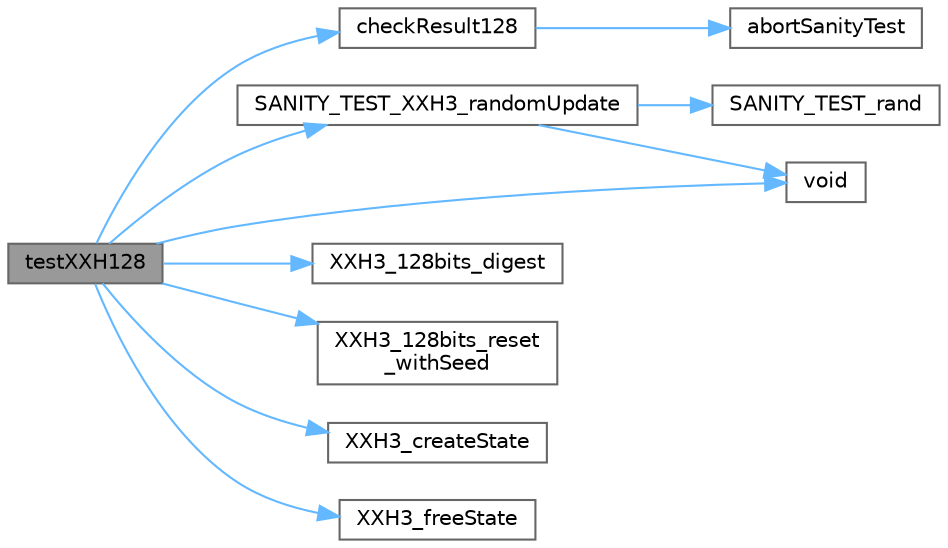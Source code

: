 digraph "testXXH128"
{
 // LATEX_PDF_SIZE
  bgcolor="transparent";
  edge [fontname=Helvetica,fontsize=10,labelfontname=Helvetica,labelfontsize=10];
  node [fontname=Helvetica,fontsize=10,shape=box,height=0.2,width=0.4];
  rankdir="LR";
  Node1 [id="Node000001",label="testXXH128",height=0.2,width=0.4,color="gray40", fillcolor="grey60", style="filled", fontcolor="black",tooltip=" "];
  Node1 -> Node2 [id="edge1_Node000001_Node000002",color="steelblue1",style="solid",tooltip=" "];
  Node2 [id="Node000002",label="checkResult128",height=0.2,width=0.4,color="grey40", fillcolor="white", style="filled",URL="$sanity__test_8c.html#a47115a515851ed048bcc99f379c0b6ab",tooltip=" "];
  Node2 -> Node3 [id="edge2_Node000002_Node000003",color="steelblue1",style="solid",tooltip=" "];
  Node3 [id="Node000003",label="abortSanityTest",height=0.2,width=0.4,color="grey40", fillcolor="white", style="filled",URL="$sanity__test_8c.html#a589757ee5d8335e8a3b9544e81832a2e",tooltip=" "];
  Node1 -> Node4 [id="edge3_Node000001_Node000004",color="steelblue1",style="solid",tooltip=" "];
  Node4 [id="Node000004",label="SANITY_TEST_XXH3_randomUpdate",height=0.2,width=0.4,color="grey40", fillcolor="white", style="filled",URL="$sanity__test_8c.html#a1a6743ee3ee54f1f6bdff6935f6c43ca",tooltip=" "];
  Node4 -> Node5 [id="edge4_Node000004_Node000005",color="steelblue1",style="solid",tooltip=" "];
  Node5 [id="Node000005",label="SANITY_TEST_rand",height=0.2,width=0.4,color="grey40", fillcolor="white", style="filled",URL="$sanity__test_8c.html#a4f680a570203241e585470516c2a5801",tooltip=" "];
  Node4 -> Node6 [id="edge5_Node000004_Node000006",color="steelblue1",style="solid",tooltip=" "];
  Node6 [id="Node000006",label="void",height=0.2,width=0.4,color="grey40", fillcolor="white", style="filled",URL="$mimalloc_8h.html#a9d6d8aef94ac19034a5f163606f84830",tooltip=" "];
  Node1 -> Node6 [id="edge6_Node000001_Node000006",color="steelblue1",style="solid",tooltip=" "];
  Node1 -> Node7 [id="edge7_Node000001_Node000007",color="steelblue1",style="solid",tooltip=" "];
  Node7 [id="Node000007",label="XXH3_128bits_digest",height=0.2,width=0.4,color="grey40", fillcolor="white", style="filled",URL="$group___x_x_h3__family.html#ga5facd9825a30f0259999390e20a118ed",tooltip="Returns the calculated XXH3 128-bit hash value from an XXH3_state_t."];
  Node1 -> Node8 [id="edge8_Node000001_Node000008",color="steelblue1",style="solid",tooltip=" "];
  Node8 [id="Node000008",label="XXH3_128bits_reset\l_withSeed",height=0.2,width=0.4,color="grey40", fillcolor="white", style="filled",URL="$group___x_x_h3__family.html#gacf85fb4be26ea21cfa925e846f81386a",tooltip="Resets an XXH3_state_t with 64-bit seed to begin a new hash."];
  Node1 -> Node9 [id="edge9_Node000001_Node000009",color="steelblue1",style="solid",tooltip=" "];
  Node9 [id="Node000009",label="XXH3_createState",height=0.2,width=0.4,color="grey40", fillcolor="white", style="filled",URL="$group___x_x_h3__family.html#ga47b3b8b4fedd0a006e6f3d38d2066dd1",tooltip=" "];
  Node1 -> Node10 [id="edge10_Node000001_Node000010",color="steelblue1",style="solid",tooltip=" "];
  Node10 [id="Node000010",label="XXH3_freeState",height=0.2,width=0.4,color="grey40", fillcolor="white", style="filled",URL="$group___x_x_h3__family.html#ga9cee32a1a3ae4610d9fa5cbe40ece241",tooltip=" "];
}
